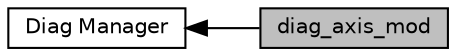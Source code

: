 digraph "diag_axis_mod"
{
  edge [fontname="Helvetica",fontsize="10",labelfontname="Helvetica",labelfontsize="10"];
  node [fontname="Helvetica",fontsize="10",shape=box];
  rankdir=LR;
  Node2 [label="Diag Manager",height=0.2,width=0.4,color="black", fillcolor="white", style="filled",URL="$group__diag__manager.html",tooltip="Modules and associated files in the diag_manager directory."];
  Node1 [label="diag_axis_mod",height=0.2,width=0.4,color="black", fillcolor="grey75", style="filled", fontcolor="black",tooltip="An integral part of diag_manager_mod. It helps to create axis IDs that are used in register_diag_fiel..."];
  Node2->Node1 [shape=plaintext, dir="back", style="solid"];
}
